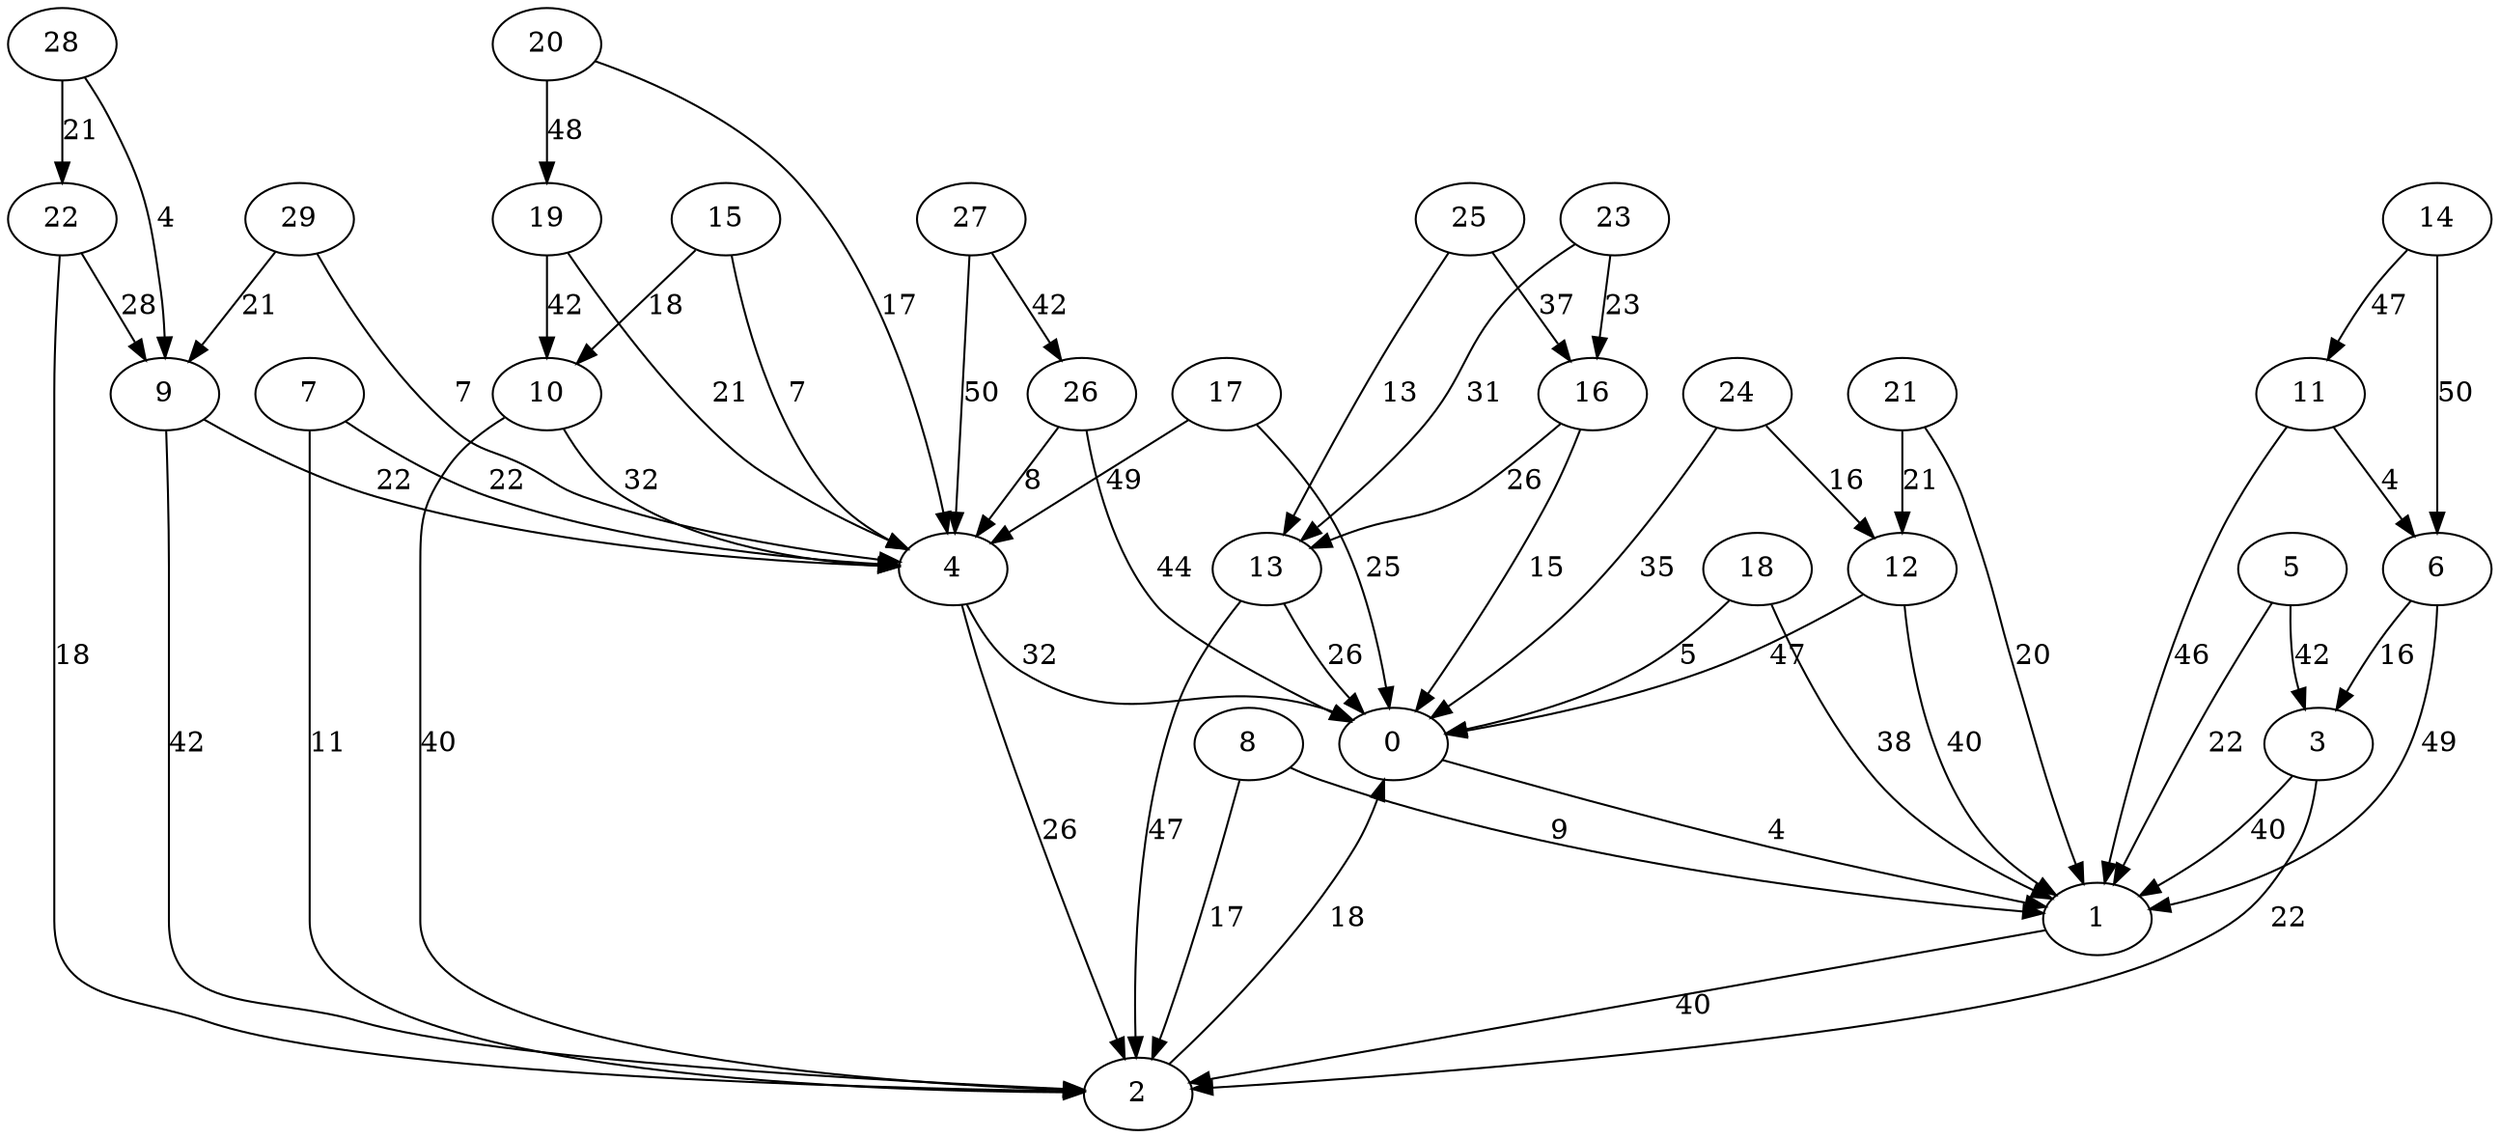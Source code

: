 digraph grafoDorogovtsevMendes_n_30 {
0;
1;
2;
3;
4;
5;
6;
7;
8;
9;
10;
11;
12;
13;
14;
15;
16;
17;
18;
19;
20;
21;
22;
23;
24;
25;
26;
27;
28;
29;
0 -> 1[label=4 weight=4];
1 -> 2[label=40 weight=40];
2 -> 0[label=18 weight=18];
3 -> 1[label=40 weight=40];
3 -> 2[label=22 weight=22];
4 -> 2[label=26 weight=26];
4 -> 0[label=32 weight=32];
5 -> 3[label=42 weight=42];
5 -> 1[label=22 weight=22];
6 -> 3[label=16 weight=16];
6 -> 1[label=49 weight=49];
7 -> 4[label=22 weight=22];
7 -> 2[label=11 weight=11];
8 -> 1[label=9 weight=9];
8 -> 2[label=17 weight=17];
9 -> 4[label=22 weight=22];
9 -> 2[label=42 weight=42];
10 -> 4[label=32 weight=32];
10 -> 2[label=40 weight=40];
11 -> 6[label=4 weight=4];
11 -> 1[label=46 weight=46];
12 -> 0[label=47 weight=47];
12 -> 1[label=40 weight=40];
13 -> 2[label=47 weight=47];
13 -> 0[label=26 weight=26];
14 -> 11[label=47 weight=47];
14 -> 6[label=50 weight=50];
15 -> 10[label=18 weight=18];
15 -> 4[label=7 weight=7];
16 -> 13[label=26 weight=26];
16 -> 0[label=15 weight=15];
17 -> 4[label=49 weight=49];
17 -> 0[label=25 weight=25];
18 -> 0[label=5 weight=5];
18 -> 1[label=38 weight=38];
19 -> 10[label=42 weight=42];
19 -> 4[label=21 weight=21];
20 -> 19[label=48 weight=48];
20 -> 4[label=17 weight=17];
21 -> 12[label=21 weight=21];
21 -> 1[label=20 weight=20];
22 -> 9[label=28 weight=28];
22 -> 2[label=18 weight=18];
23 -> 16[label=23 weight=23];
23 -> 13[label=31 weight=31];
24 -> 12[label=16 weight=16];
24 -> 0[label=35 weight=35];
25 -> 16[label=37 weight=37];
25 -> 13[label=13 weight=13];
26 -> 4[label=8 weight=8];
26 -> 0[label=44 weight=44];
27 -> 26[label=42 weight=42];
27 -> 4[label=50 weight=50];
28 -> 22[label=21 weight=21];
28 -> 9[label=4 weight=4];
29 -> 9[label=21 weight=21];
29 -> 4[label=7 weight=7];
}